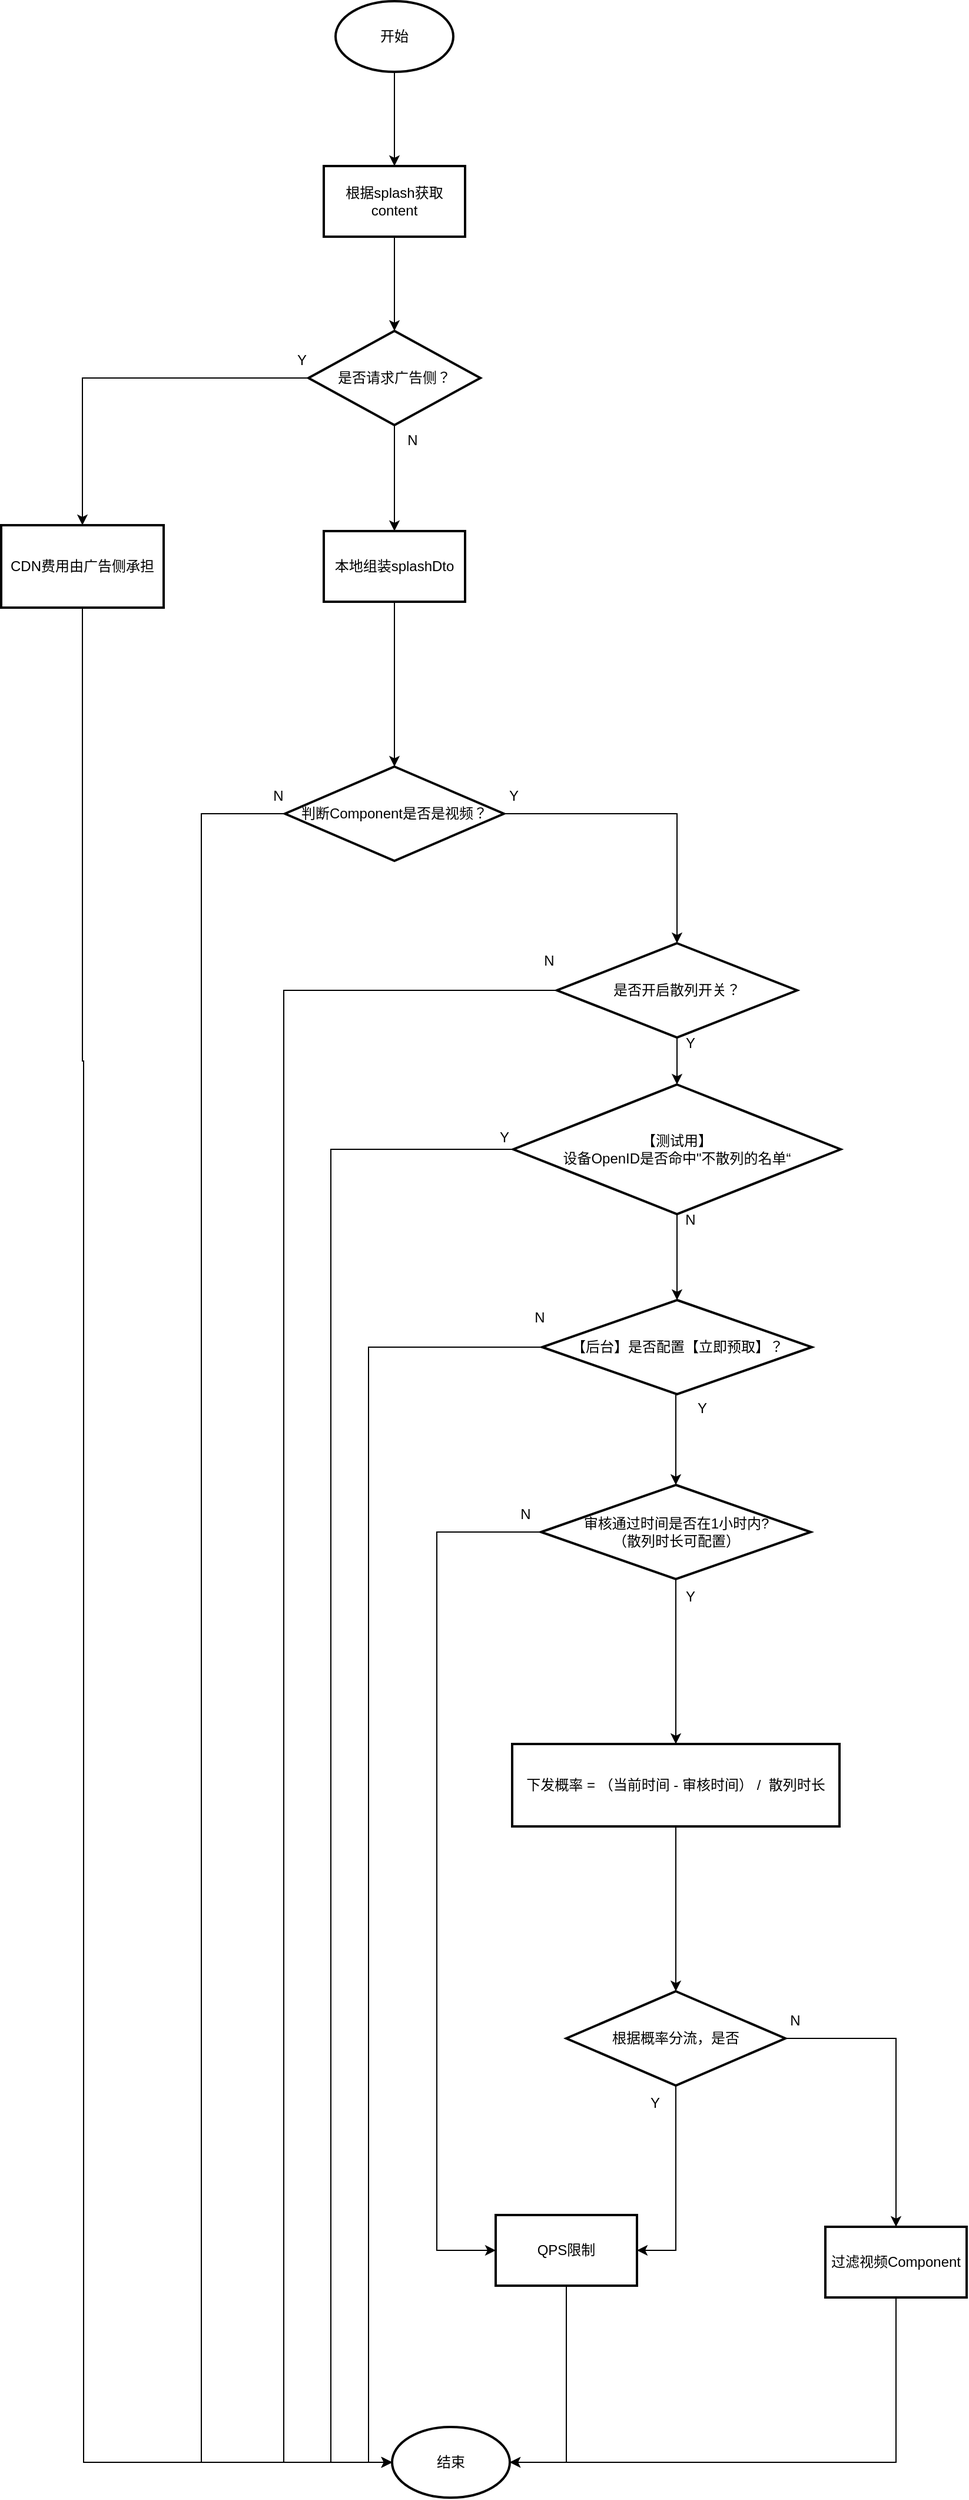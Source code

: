 <mxfile version="22.1.18" type="github">
  <diagram name="第 1 页" id="aElg5sLpoX3Ebc0uYG0e">
    <mxGraphModel dx="1050" dy="542" grid="1" gridSize="10" guides="1" tooltips="1" connect="1" arrows="1" fold="1" page="1" pageScale="1" pageWidth="827" pageHeight="1169" math="0" shadow="0">
      <root>
        <mxCell id="0" />
        <mxCell id="1" parent="0" />
        <mxCell id="fh1afi0INpeB3CUUYA5U-3" value="" style="edgeStyle=orthogonalEdgeStyle;rounded=0;orthogonalLoop=1;jettySize=auto;html=1;" parent="1" source="fh1afi0INpeB3CUUYA5U-1" target="fh1afi0INpeB3CUUYA5U-2" edge="1">
          <mxGeometry relative="1" as="geometry" />
        </mxCell>
        <mxCell id="fh1afi0INpeB3CUUYA5U-1" value="开始" style="strokeWidth=2;html=1;shape=mxgraph.flowchart.start_1;whiteSpace=wrap;" parent="1" vertex="1">
          <mxGeometry x="364" y="80" width="100" height="60" as="geometry" />
        </mxCell>
        <mxCell id="fh1afi0INpeB3CUUYA5U-8" value="" style="edgeStyle=orthogonalEdgeStyle;rounded=0;orthogonalLoop=1;jettySize=auto;html=1;" parent="1" source="fh1afi0INpeB3CUUYA5U-2" target="fh1afi0INpeB3CUUYA5U-7" edge="1">
          <mxGeometry relative="1" as="geometry" />
        </mxCell>
        <mxCell id="fh1afi0INpeB3CUUYA5U-2" value="根据splash获取content" style="whiteSpace=wrap;html=1;strokeWidth=2;" parent="1" vertex="1">
          <mxGeometry x="354" y="220" width="120" height="60" as="geometry" />
        </mxCell>
        <mxCell id="fh1afi0INpeB3CUUYA5U-10" value="" style="edgeStyle=orthogonalEdgeStyle;rounded=0;orthogonalLoop=1;jettySize=auto;html=1;" parent="1" source="fh1afi0INpeB3CUUYA5U-7" target="fh1afi0INpeB3CUUYA5U-9" edge="1">
          <mxGeometry relative="1" as="geometry" />
        </mxCell>
        <mxCell id="fh1afi0INpeB3CUUYA5U-13" value="" style="edgeStyle=orthogonalEdgeStyle;rounded=0;orthogonalLoop=1;jettySize=auto;html=1;" parent="1" source="fh1afi0INpeB3CUUYA5U-7" target="fh1afi0INpeB3CUUYA5U-12" edge="1">
          <mxGeometry relative="1" as="geometry" />
        </mxCell>
        <mxCell id="fh1afi0INpeB3CUUYA5U-7" value="是否请求广告侧？" style="rhombus;whiteSpace=wrap;html=1;strokeWidth=2;" parent="1" vertex="1">
          <mxGeometry x="341" y="360" width="146" height="80" as="geometry" />
        </mxCell>
        <mxCell id="fh1afi0INpeB3CUUYA5U-37" value="" style="edgeStyle=orthogonalEdgeStyle;rounded=0;orthogonalLoop=1;jettySize=auto;html=1;" parent="1" source="fh1afi0INpeB3CUUYA5U-9" target="fh1afi0INpeB3CUUYA5U-36" edge="1">
          <mxGeometry relative="1" as="geometry" />
        </mxCell>
        <mxCell id="fh1afi0INpeB3CUUYA5U-9" value="本地组装splashDto" style="whiteSpace=wrap;html=1;strokeWidth=2;" parent="1" vertex="1">
          <mxGeometry x="354" y="530" width="120" height="60" as="geometry" />
        </mxCell>
        <mxCell id="fh1afi0INpeB3CUUYA5U-11" value="N" style="text;html=1;align=center;verticalAlign=middle;resizable=0;points=[];autosize=1;strokeColor=none;fillColor=none;" parent="1" vertex="1">
          <mxGeometry x="414" y="438" width="30" height="30" as="geometry" />
        </mxCell>
        <mxCell id="fh1afi0INpeB3CUUYA5U-12" value="CDN费用由广告侧承担" style="whiteSpace=wrap;html=1;strokeWidth=2;" parent="1" vertex="1">
          <mxGeometry x="80" y="525" width="138" height="70" as="geometry" />
        </mxCell>
        <mxCell id="fh1afi0INpeB3CUUYA5U-14" value="Y" style="text;html=1;align=center;verticalAlign=middle;resizable=0;points=[];autosize=1;strokeColor=none;fillColor=none;" parent="1" vertex="1">
          <mxGeometry x="320" y="370" width="30" height="30" as="geometry" />
        </mxCell>
        <mxCell id="fh1afi0INpeB3CUUYA5U-17" value="结束" style="strokeWidth=2;html=1;shape=mxgraph.flowchart.start_1;whiteSpace=wrap;" parent="1" vertex="1">
          <mxGeometry x="412" y="2140" width="100" height="60" as="geometry" />
        </mxCell>
        <mxCell id="fh1afi0INpeB3CUUYA5U-18" style="edgeStyle=orthogonalEdgeStyle;rounded=0;orthogonalLoop=1;jettySize=auto;html=1;entryX=0;entryY=0.5;entryDx=0;entryDy=0;entryPerimeter=0;" parent="1" source="fh1afi0INpeB3CUUYA5U-12" target="fh1afi0INpeB3CUUYA5U-17" edge="1">
          <mxGeometry relative="1" as="geometry">
            <Array as="points">
              <mxPoint x="149" y="980" />
              <mxPoint x="150" y="1100" />
              <mxPoint x="149" y="2170" />
            </Array>
          </mxGeometry>
        </mxCell>
        <mxCell id="PzFznaBnjliR8zpqUf7G-4" style="edgeStyle=orthogonalEdgeStyle;rounded=0;orthogonalLoop=1;jettySize=auto;html=1;" edge="1" parent="1" source="fh1afi0INpeB3CUUYA5U-21" target="fh1afi0INpeB3CUUYA5U-17">
          <mxGeometry relative="1" as="geometry">
            <Array as="points">
              <mxPoint x="320" y="920" />
              <mxPoint x="320" y="2170" />
            </Array>
          </mxGeometry>
        </mxCell>
        <mxCell id="PzFznaBnjliR8zpqUf7G-45" style="edgeStyle=orthogonalEdgeStyle;rounded=0;orthogonalLoop=1;jettySize=auto;html=1;entryX=0.5;entryY=0;entryDx=0;entryDy=0;" edge="1" parent="1" source="fh1afi0INpeB3CUUYA5U-21" target="PzFznaBnjliR8zpqUf7G-43">
          <mxGeometry relative="1" as="geometry" />
        </mxCell>
        <mxCell id="fh1afi0INpeB3CUUYA5U-21" value="是否开启散列开关？" style="rhombus;whiteSpace=wrap;html=1;strokeWidth=2;" parent="1" vertex="1">
          <mxGeometry x="552" y="880" width="204" height="80" as="geometry" />
        </mxCell>
        <mxCell id="fh1afi0INpeB3CUUYA5U-26" value="Y" style="text;html=1;align=center;verticalAlign=middle;resizable=0;points=[];autosize=1;strokeColor=none;fillColor=none;" parent="1" vertex="1">
          <mxGeometry x="650" y="950" width="30" height="30" as="geometry" />
        </mxCell>
        <mxCell id="fh1afi0INpeB3CUUYA5U-27" value="N" style="text;html=1;align=center;verticalAlign=middle;resizable=0;points=[];autosize=1;strokeColor=none;fillColor=none;" parent="1" vertex="1">
          <mxGeometry x="530" y="880" width="30" height="30" as="geometry" />
        </mxCell>
        <mxCell id="PzFznaBnjliR8zpqUf7G-1" style="edgeStyle=orthogonalEdgeStyle;rounded=0;orthogonalLoop=1;jettySize=auto;html=1;entryX=0.5;entryY=0;entryDx=0;entryDy=0;" edge="1" parent="1" source="fh1afi0INpeB3CUUYA5U-36" target="fh1afi0INpeB3CUUYA5U-21">
          <mxGeometry relative="1" as="geometry" />
        </mxCell>
        <mxCell id="fh1afi0INpeB3CUUYA5U-36" value="判断Component是否是视频？" style="rhombus;whiteSpace=wrap;html=1;strokeWidth=2;" parent="1" vertex="1">
          <mxGeometry x="321" y="730" width="186" height="80" as="geometry" />
        </mxCell>
        <mxCell id="fh1afi0INpeB3CUUYA5U-39" style="edgeStyle=orthogonalEdgeStyle;rounded=0;orthogonalLoop=1;jettySize=auto;html=1;entryX=0;entryY=0.5;entryDx=0;entryDy=0;entryPerimeter=0;" parent="1" source="fh1afi0INpeB3CUUYA5U-36" target="fh1afi0INpeB3CUUYA5U-17" edge="1">
          <mxGeometry relative="1" as="geometry">
            <Array as="points">
              <mxPoint x="250" y="770" />
              <mxPoint x="250" y="2170" />
            </Array>
          </mxGeometry>
        </mxCell>
        <mxCell id="fh1afi0INpeB3CUUYA5U-40" value="N" style="text;html=1;align=center;verticalAlign=middle;resizable=0;points=[];autosize=1;strokeColor=none;fillColor=none;" parent="1" vertex="1">
          <mxGeometry x="300" y="740" width="30" height="30" as="geometry" />
        </mxCell>
        <mxCell id="PzFznaBnjliR8zpqUf7G-3" value="Y" style="text;html=1;align=center;verticalAlign=middle;resizable=0;points=[];autosize=1;strokeColor=none;fillColor=none;" vertex="1" parent="1">
          <mxGeometry x="500" y="740" width="30" height="30" as="geometry" />
        </mxCell>
        <mxCell id="PzFznaBnjliR8zpqUf7G-15" value="" style="edgeStyle=orthogonalEdgeStyle;rounded=0;orthogonalLoop=1;jettySize=auto;html=1;" edge="1" parent="1" source="PzFznaBnjliR8zpqUf7G-7" target="PzFznaBnjliR8zpqUf7G-14">
          <mxGeometry relative="1" as="geometry">
            <Array as="points">
              <mxPoint x="653" y="1280" />
              <mxPoint x="653" y="1280" />
            </Array>
          </mxGeometry>
        </mxCell>
        <mxCell id="PzFznaBnjliR8zpqUf7G-7" value="【后台】是否配置【立即预取】？" style="rhombus;whiteSpace=wrap;html=1;strokeWidth=2;" vertex="1" parent="1">
          <mxGeometry x="539.5" y="1183" width="229" height="80" as="geometry" />
        </mxCell>
        <mxCell id="PzFznaBnjliR8zpqUf7G-29" style="edgeStyle=orthogonalEdgeStyle;rounded=0;orthogonalLoop=1;jettySize=auto;html=1;entryX=0;entryY=0.5;entryDx=0;entryDy=0;" edge="1" parent="1" source="PzFznaBnjliR8zpqUf7G-14" target="PzFznaBnjliR8zpqUf7G-22">
          <mxGeometry relative="1" as="geometry">
            <Array as="points">
              <mxPoint x="450" y="1380" />
              <mxPoint x="450" y="1990" />
            </Array>
          </mxGeometry>
        </mxCell>
        <mxCell id="PzFznaBnjliR8zpqUf7G-51" style="edgeStyle=orthogonalEdgeStyle;rounded=0;orthogonalLoop=1;jettySize=auto;html=1;entryX=0.5;entryY=0;entryDx=0;entryDy=0;" edge="1" parent="1" source="PzFznaBnjliR8zpqUf7G-14" target="PzFznaBnjliR8zpqUf7G-18">
          <mxGeometry relative="1" as="geometry" />
        </mxCell>
        <mxCell id="PzFznaBnjliR8zpqUf7G-14" value="审核通过时间是否在1小时内?&lt;br style=&quot;border-color: var(--border-color);&quot;&gt;（散列时长可配置）" style="rhombus;whiteSpace=wrap;html=1;strokeWidth=2;" vertex="1" parent="1">
          <mxGeometry x="538.5" y="1340" width="229" height="80" as="geometry" />
        </mxCell>
        <mxCell id="PzFznaBnjliR8zpqUf7G-16" value="N" style="text;html=1;align=center;verticalAlign=middle;resizable=0;points=[];autosize=1;strokeColor=none;fillColor=none;" vertex="1" parent="1">
          <mxGeometry x="522" y="1183" width="30" height="30" as="geometry" />
        </mxCell>
        <mxCell id="PzFznaBnjliR8zpqUf7G-17" value="Y" style="text;html=1;align=center;verticalAlign=middle;resizable=0;points=[];autosize=1;strokeColor=none;fillColor=none;" vertex="1" parent="1">
          <mxGeometry x="660" y="1260" width="30" height="30" as="geometry" />
        </mxCell>
        <mxCell id="PzFznaBnjliR8zpqUf7G-50" style="edgeStyle=orthogonalEdgeStyle;rounded=0;orthogonalLoop=1;jettySize=auto;html=1;entryX=0.5;entryY=0;entryDx=0;entryDy=0;" edge="1" parent="1" source="PzFznaBnjliR8zpqUf7G-18" target="PzFznaBnjliR8zpqUf7G-30">
          <mxGeometry relative="1" as="geometry" />
        </mxCell>
        <mxCell id="PzFznaBnjliR8zpqUf7G-18" value="下发概率 = （当前时间 - 审核时间） /&amp;nbsp; 散列时长" style="whiteSpace=wrap;html=1;strokeWidth=2;" vertex="1" parent="1">
          <mxGeometry x="514" y="1560" width="278" height="70" as="geometry" />
        </mxCell>
        <mxCell id="PzFznaBnjliR8zpqUf7G-22" value="QPS限制" style="whiteSpace=wrap;html=1;strokeWidth=2;" vertex="1" parent="1">
          <mxGeometry x="500" y="1960" width="120" height="60" as="geometry" />
        </mxCell>
        <mxCell id="PzFznaBnjliR8zpqUf7G-24" style="edgeStyle=orthogonalEdgeStyle;rounded=0;orthogonalLoop=1;jettySize=auto;html=1;entryX=1;entryY=0.5;entryDx=0;entryDy=0;entryPerimeter=0;" edge="1" parent="1" source="PzFznaBnjliR8zpqUf7G-22" target="fh1afi0INpeB3CUUYA5U-17">
          <mxGeometry relative="1" as="geometry" />
        </mxCell>
        <mxCell id="PzFznaBnjliR8zpqUf7G-27" value="Y" style="text;html=1;align=center;verticalAlign=middle;resizable=0;points=[];autosize=1;strokeColor=none;fillColor=none;" vertex="1" parent="1">
          <mxGeometry x="650" y="1420" width="30" height="30" as="geometry" />
        </mxCell>
        <mxCell id="PzFznaBnjliR8zpqUf7G-28" value="N" style="text;html=1;align=center;verticalAlign=middle;resizable=0;points=[];autosize=1;strokeColor=none;fillColor=none;" vertex="1" parent="1">
          <mxGeometry x="509.5" y="1350" width="30" height="30" as="geometry" />
        </mxCell>
        <mxCell id="PzFznaBnjliR8zpqUf7G-36" style="edgeStyle=orthogonalEdgeStyle;rounded=0;orthogonalLoop=1;jettySize=auto;html=1;entryX=1;entryY=0.5;entryDx=0;entryDy=0;" edge="1" parent="1" source="PzFznaBnjliR8zpqUf7G-30" target="PzFznaBnjliR8zpqUf7G-22">
          <mxGeometry relative="1" as="geometry" />
        </mxCell>
        <mxCell id="PzFznaBnjliR8zpqUf7G-39" value="" style="edgeStyle=orthogonalEdgeStyle;rounded=0;orthogonalLoop=1;jettySize=auto;html=1;" edge="1" parent="1" source="PzFznaBnjliR8zpqUf7G-30" target="PzFznaBnjliR8zpqUf7G-38">
          <mxGeometry relative="1" as="geometry" />
        </mxCell>
        <mxCell id="PzFznaBnjliR8zpqUf7G-30" value="根据概率分流，是否" style="rhombus;whiteSpace=wrap;html=1;strokeWidth=2;" vertex="1" parent="1">
          <mxGeometry x="560" y="1770" width="186" height="80" as="geometry" />
        </mxCell>
        <mxCell id="PzFznaBnjliR8zpqUf7G-35" value="N" style="text;html=1;align=center;verticalAlign=middle;resizable=0;points=[];autosize=1;strokeColor=none;fillColor=none;" vertex="1" parent="1">
          <mxGeometry x="738.5" y="1780" width="30" height="30" as="geometry" />
        </mxCell>
        <mxCell id="PzFznaBnjliR8zpqUf7G-37" value="Y" style="text;html=1;align=center;verticalAlign=middle;resizable=0;points=[];autosize=1;strokeColor=none;fillColor=none;" vertex="1" parent="1">
          <mxGeometry x="620" y="1850" width="30" height="30" as="geometry" />
        </mxCell>
        <mxCell id="PzFznaBnjliR8zpqUf7G-38" value="过滤视频Component" style="whiteSpace=wrap;html=1;strokeWidth=2;" vertex="1" parent="1">
          <mxGeometry x="780" y="1970" width="120" height="60" as="geometry" />
        </mxCell>
        <mxCell id="PzFznaBnjliR8zpqUf7G-40" style="edgeStyle=orthogonalEdgeStyle;rounded=0;orthogonalLoop=1;jettySize=auto;html=1;entryX=1;entryY=0.5;entryDx=0;entryDy=0;entryPerimeter=0;" edge="1" parent="1" source="PzFznaBnjliR8zpqUf7G-38" target="fh1afi0INpeB3CUUYA5U-17">
          <mxGeometry relative="1" as="geometry">
            <Array as="points">
              <mxPoint x="840" y="2170" />
            </Array>
          </mxGeometry>
        </mxCell>
        <mxCell id="PzFznaBnjliR8zpqUf7G-42" style="edgeStyle=orthogonalEdgeStyle;rounded=0;orthogonalLoop=1;jettySize=auto;html=1;entryX=0;entryY=0.5;entryDx=0;entryDy=0;entryPerimeter=0;" edge="1" parent="1" source="PzFznaBnjliR8zpqUf7G-7" target="fh1afi0INpeB3CUUYA5U-17">
          <mxGeometry relative="1" as="geometry" />
        </mxCell>
        <mxCell id="PzFznaBnjliR8zpqUf7G-46" style="edgeStyle=orthogonalEdgeStyle;rounded=0;orthogonalLoop=1;jettySize=auto;html=1;entryX=0.5;entryY=0;entryDx=0;entryDy=0;" edge="1" parent="1" source="PzFznaBnjliR8zpqUf7G-43" target="PzFznaBnjliR8zpqUf7G-7">
          <mxGeometry relative="1" as="geometry" />
        </mxCell>
        <mxCell id="PzFznaBnjliR8zpqUf7G-43" value="【测试用】&lt;br&gt;设备OpenID是否命中&quot;不散列的名单“" style="rhombus;whiteSpace=wrap;html=1;strokeWidth=2;" vertex="1" parent="1">
          <mxGeometry x="515" y="1000" width="278" height="110" as="geometry" />
        </mxCell>
        <mxCell id="PzFznaBnjliR8zpqUf7G-47" style="edgeStyle=orthogonalEdgeStyle;rounded=0;orthogonalLoop=1;jettySize=auto;html=1;entryX=0;entryY=0.5;entryDx=0;entryDy=0;entryPerimeter=0;exitX=0;exitY=0.5;exitDx=0;exitDy=0;" edge="1" parent="1" source="PzFznaBnjliR8zpqUf7G-43" target="fh1afi0INpeB3CUUYA5U-17">
          <mxGeometry relative="1" as="geometry">
            <Array as="points">
              <mxPoint x="360" y="1055" />
              <mxPoint x="360" y="2170" />
            </Array>
          </mxGeometry>
        </mxCell>
        <mxCell id="PzFznaBnjliR8zpqUf7G-48" value="Y" style="text;html=1;align=center;verticalAlign=middle;resizable=0;points=[];autosize=1;strokeColor=none;fillColor=none;" vertex="1" parent="1">
          <mxGeometry x="492" y="1030" width="30" height="30" as="geometry" />
        </mxCell>
        <mxCell id="PzFznaBnjliR8zpqUf7G-49" value="N" style="text;html=1;align=center;verticalAlign=middle;resizable=0;points=[];autosize=1;strokeColor=none;fillColor=none;" vertex="1" parent="1">
          <mxGeometry x="650" y="1100" width="30" height="30" as="geometry" />
        </mxCell>
      </root>
    </mxGraphModel>
  </diagram>
</mxfile>
